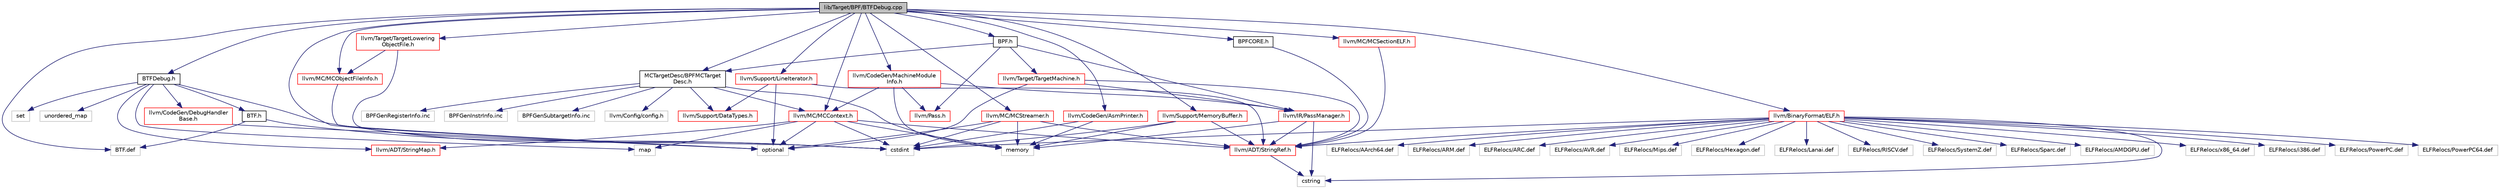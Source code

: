 digraph "lib/Target/BPF/BTFDebug.cpp"
{
 // LATEX_PDF_SIZE
  bgcolor="transparent";
  edge [fontname="Helvetica",fontsize="10",labelfontname="Helvetica",labelfontsize="10"];
  node [fontname="Helvetica",fontsize="10",shape=record];
  Node1 [label="lib/Target/BPF/BTFDebug.cpp",height=0.2,width=0.4,color="black", fillcolor="grey75", style="filled", fontcolor="black",tooltip=" "];
  Node1 -> Node2 [color="midnightblue",fontsize="10",style="solid",fontname="Helvetica"];
  Node2 [label="BTFDebug.h",height=0.2,width=0.4,color="black",URL="$BTFDebug_8h.html",tooltip=" "];
  Node2 -> Node3 [color="midnightblue",fontsize="10",style="solid",fontname="Helvetica"];
  Node3 [label="llvm/ADT/StringMap.h",height=0.2,width=0.4,color="red",URL="$ADT_2StringMap_8h.html",tooltip=" "];
  Node2 -> Node39 [color="midnightblue",fontsize="10",style="solid",fontname="Helvetica"];
  Node39 [label="llvm/CodeGen/DebugHandler\lBase.h",height=0.2,width=0.4,color="red",URL="$DebugHandlerBase_8h.html",tooltip=" "];
  Node39 -> Node16 [color="midnightblue",fontsize="10",style="solid",fontname="Helvetica"];
  Node16 [label="optional",height=0.2,width=0.4,color="grey75",tooltip=" "];
  Node2 -> Node9 [color="midnightblue",fontsize="10",style="solid",fontname="Helvetica"];
  Node9 [label="cstdint",height=0.2,width=0.4,color="grey75",tooltip=" "];
  Node2 -> Node104 [color="midnightblue",fontsize="10",style="solid",fontname="Helvetica"];
  Node104 [label="map",height=0.2,width=0.4,color="grey75",tooltip=" "];
  Node2 -> Node67 [color="midnightblue",fontsize="10",style="solid",fontname="Helvetica"];
  Node67 [label="set",height=0.2,width=0.4,color="grey75",tooltip=" "];
  Node2 -> Node159 [color="midnightblue",fontsize="10",style="solid",fontname="Helvetica"];
  Node159 [label="unordered_map",height=0.2,width=0.4,color="grey75",tooltip=" "];
  Node2 -> Node160 [color="midnightblue",fontsize="10",style="solid",fontname="Helvetica"];
  Node160 [label="BTF.h",height=0.2,width=0.4,color="black",URL="$BTF_8h.html",tooltip=" "];
  Node160 -> Node9 [color="midnightblue",fontsize="10",style="solid",fontname="Helvetica"];
  Node160 -> Node161 [color="midnightblue",fontsize="10",style="solid",fontname="Helvetica"];
  Node161 [label="BTF.def",height=0.2,width=0.4,color="grey75",tooltip=" "];
  Node1 -> Node162 [color="midnightblue",fontsize="10",style="solid",fontname="Helvetica"];
  Node162 [label="BPF.h",height=0.2,width=0.4,color="black",URL="$BPF_8h.html",tooltip=" "];
  Node162 -> Node163 [color="midnightblue",fontsize="10",style="solid",fontname="Helvetica"];
  Node163 [label="MCTargetDesc/BPFMCTarget\lDesc.h",height=0.2,width=0.4,color="black",URL="$BPFMCTargetDesc_8h.html",tooltip=" "];
  Node163 -> Node164 [color="midnightblue",fontsize="10",style="solid",fontname="Helvetica"];
  Node164 [label="llvm/Config/config.h",height=0.2,width=0.4,color="grey75",tooltip=" "];
  Node163 -> Node165 [color="midnightblue",fontsize="10",style="solid",fontname="Helvetica"];
  Node165 [label="llvm/MC/MCContext.h",height=0.2,width=0.4,color="red",URL="$MCContext_8h.html",tooltip=" "];
  Node165 -> Node3 [color="midnightblue",fontsize="10",style="solid",fontname="Helvetica"];
  Node165 -> Node5 [color="midnightblue",fontsize="10",style="solid",fontname="Helvetica"];
  Node5 [label="llvm/ADT/StringRef.h",height=0.2,width=0.4,color="red",URL="$StringRef_8h.html",tooltip=" "];
  Node5 -> Node22 [color="midnightblue",fontsize="10",style="solid",fontname="Helvetica"];
  Node22 [label="cstring",height=0.2,width=0.4,color="grey75",tooltip=" "];
  Node165 -> Node9 [color="midnightblue",fontsize="10",style="solid",fontname="Helvetica"];
  Node165 -> Node104 [color="midnightblue",fontsize="10",style="solid",fontname="Helvetica"];
  Node165 -> Node55 [color="midnightblue",fontsize="10",style="solid",fontname="Helvetica"];
  Node55 [label="memory",height=0.2,width=0.4,color="grey75",tooltip=" "];
  Node165 -> Node16 [color="midnightblue",fontsize="10",style="solid",fontname="Helvetica"];
  Node163 -> Node33 [color="midnightblue",fontsize="10",style="solid",fontname="Helvetica"];
  Node33 [label="llvm/Support/DataTypes.h",height=0.2,width=0.4,color="red",URL="$Support_2DataTypes_8h.html",tooltip=" "];
  Node163 -> Node55 [color="midnightblue",fontsize="10",style="solid",fontname="Helvetica"];
  Node163 -> Node185 [color="midnightblue",fontsize="10",style="solid",fontname="Helvetica"];
  Node185 [label="BPFGenRegisterInfo.inc",height=0.2,width=0.4,color="grey75",tooltip=" "];
  Node163 -> Node186 [color="midnightblue",fontsize="10",style="solid",fontname="Helvetica"];
  Node186 [label="BPFGenInstrInfo.inc",height=0.2,width=0.4,color="grey75",tooltip=" "];
  Node163 -> Node187 [color="midnightblue",fontsize="10",style="solid",fontname="Helvetica"];
  Node187 [label="BPFGenSubtargetInfo.inc",height=0.2,width=0.4,color="grey75",tooltip=" "];
  Node162 -> Node188 [color="midnightblue",fontsize="10",style="solid",fontname="Helvetica"];
  Node188 [label="llvm/IR/PassManager.h",height=0.2,width=0.4,color="red",URL="$PassManager_8h.html",tooltip=" "];
  Node188 -> Node5 [color="midnightblue",fontsize="10",style="solid",fontname="Helvetica"];
  Node188 -> Node22 [color="midnightblue",fontsize="10",style="solid",fontname="Helvetica"];
  Node188 -> Node55 [color="midnightblue",fontsize="10",style="solid",fontname="Helvetica"];
  Node162 -> Node217 [color="midnightblue",fontsize="10",style="solid",fontname="Helvetica"];
  Node217 [label="llvm/Pass.h",height=0.2,width=0.4,color="red",URL="$Pass_8h.html",tooltip=" "];
  Node162 -> Node224 [color="midnightblue",fontsize="10",style="solid",fontname="Helvetica"];
  Node224 [label="llvm/Target/TargetMachine.h",height=0.2,width=0.4,color="red",URL="$Target_2TargetMachine_8h.html",tooltip=" "];
  Node224 -> Node5 [color="midnightblue",fontsize="10",style="solid",fontname="Helvetica"];
  Node224 -> Node188 [color="midnightblue",fontsize="10",style="solid",fontname="Helvetica"];
  Node224 -> Node16 [color="midnightblue",fontsize="10",style="solid",fontname="Helvetica"];
  Node1 -> Node231 [color="midnightblue",fontsize="10",style="solid",fontname="Helvetica"];
  Node231 [label="BPFCORE.h",height=0.2,width=0.4,color="black",URL="$BPFCORE_8h.html",tooltip=" "];
  Node231 -> Node5 [color="midnightblue",fontsize="10",style="solid",fontname="Helvetica"];
  Node1 -> Node163 [color="midnightblue",fontsize="10",style="solid",fontname="Helvetica"];
  Node1 -> Node232 [color="midnightblue",fontsize="10",style="solid",fontname="Helvetica"];
  Node232 [label="llvm/BinaryFormat/ELF.h",height=0.2,width=0.4,color="red",URL="$BinaryFormat_2ELF_8h.html",tooltip=" "];
  Node232 -> Node5 [color="midnightblue",fontsize="10",style="solid",fontname="Helvetica"];
  Node232 -> Node9 [color="midnightblue",fontsize="10",style="solid",fontname="Helvetica"];
  Node232 -> Node22 [color="midnightblue",fontsize="10",style="solid",fontname="Helvetica"];
  Node232 -> Node233 [color="midnightblue",fontsize="10",style="solid",fontname="Helvetica"];
  Node233 [label="ELFRelocs/x86_64.def",height=0.2,width=0.4,color="grey75",tooltip=" "];
  Node232 -> Node234 [color="midnightblue",fontsize="10",style="solid",fontname="Helvetica"];
  Node234 [label="ELFRelocs/i386.def",height=0.2,width=0.4,color="grey75",tooltip=" "];
  Node232 -> Node235 [color="midnightblue",fontsize="10",style="solid",fontname="Helvetica"];
  Node235 [label="ELFRelocs/PowerPC.def",height=0.2,width=0.4,color="grey75",tooltip=" "];
  Node232 -> Node236 [color="midnightblue",fontsize="10",style="solid",fontname="Helvetica"];
  Node236 [label="ELFRelocs/PowerPC64.def",height=0.2,width=0.4,color="grey75",tooltip=" "];
  Node232 -> Node237 [color="midnightblue",fontsize="10",style="solid",fontname="Helvetica"];
  Node237 [label="ELFRelocs/AArch64.def",height=0.2,width=0.4,color="grey75",tooltip=" "];
  Node232 -> Node238 [color="midnightblue",fontsize="10",style="solid",fontname="Helvetica"];
  Node238 [label="ELFRelocs/ARM.def",height=0.2,width=0.4,color="grey75",tooltip=" "];
  Node232 -> Node239 [color="midnightblue",fontsize="10",style="solid",fontname="Helvetica"];
  Node239 [label="ELFRelocs/ARC.def",height=0.2,width=0.4,color="grey75",tooltip=" "];
  Node232 -> Node240 [color="midnightblue",fontsize="10",style="solid",fontname="Helvetica"];
  Node240 [label="ELFRelocs/AVR.def",height=0.2,width=0.4,color="grey75",tooltip=" "];
  Node232 -> Node241 [color="midnightblue",fontsize="10",style="solid",fontname="Helvetica"];
  Node241 [label="ELFRelocs/Mips.def",height=0.2,width=0.4,color="grey75",tooltip=" "];
  Node232 -> Node242 [color="midnightblue",fontsize="10",style="solid",fontname="Helvetica"];
  Node242 [label="ELFRelocs/Hexagon.def",height=0.2,width=0.4,color="grey75",tooltip=" "];
  Node232 -> Node243 [color="midnightblue",fontsize="10",style="solid",fontname="Helvetica"];
  Node243 [label="ELFRelocs/Lanai.def",height=0.2,width=0.4,color="grey75",tooltip=" "];
  Node232 -> Node244 [color="midnightblue",fontsize="10",style="solid",fontname="Helvetica"];
  Node244 [label="ELFRelocs/RISCV.def",height=0.2,width=0.4,color="grey75",tooltip=" "];
  Node232 -> Node245 [color="midnightblue",fontsize="10",style="solid",fontname="Helvetica"];
  Node245 [label="ELFRelocs/SystemZ.def",height=0.2,width=0.4,color="grey75",tooltip=" "];
  Node232 -> Node246 [color="midnightblue",fontsize="10",style="solid",fontname="Helvetica"];
  Node246 [label="ELFRelocs/Sparc.def",height=0.2,width=0.4,color="grey75",tooltip=" "];
  Node232 -> Node247 [color="midnightblue",fontsize="10",style="solid",fontname="Helvetica"];
  Node247 [label="ELFRelocs/AMDGPU.def",height=0.2,width=0.4,color="grey75",tooltip=" "];
  Node1 -> Node256 [color="midnightblue",fontsize="10",style="solid",fontname="Helvetica"];
  Node256 [label="llvm/CodeGen/AsmPrinter.h",height=0.2,width=0.4,color="red",URL="$AsmPrinter_8h.html",tooltip=" "];
  Node256 -> Node9 [color="midnightblue",fontsize="10",style="solid",fontname="Helvetica"];
  Node256 -> Node55 [color="midnightblue",fontsize="10",style="solid",fontname="Helvetica"];
  Node1 -> Node271 [color="midnightblue",fontsize="10",style="solid",fontname="Helvetica"];
  Node271 [label="llvm/CodeGen/MachineModule\lInfo.h",height=0.2,width=0.4,color="red",URL="$MachineModuleInfo_8h.html",tooltip=" "];
  Node271 -> Node188 [color="midnightblue",fontsize="10",style="solid",fontname="Helvetica"];
  Node271 -> Node165 [color="midnightblue",fontsize="10",style="solid",fontname="Helvetica"];
  Node271 -> Node217 [color="midnightblue",fontsize="10",style="solid",fontname="Helvetica"];
  Node271 -> Node55 [color="midnightblue",fontsize="10",style="solid",fontname="Helvetica"];
  Node1 -> Node165 [color="midnightblue",fontsize="10",style="solid",fontname="Helvetica"];
  Node1 -> Node272 [color="midnightblue",fontsize="10",style="solid",fontname="Helvetica"];
  Node272 [label="llvm/MC/MCObjectFileInfo.h",height=0.2,width=0.4,color="red",URL="$MCObjectFileInfo_8h.html",tooltip=" "];
  Node272 -> Node16 [color="midnightblue",fontsize="10",style="solid",fontname="Helvetica"];
  Node1 -> Node275 [color="midnightblue",fontsize="10",style="solid",fontname="Helvetica"];
  Node275 [label="llvm/MC/MCSectionELF.h",height=0.2,width=0.4,color="red",URL="$MCSectionELF_8h.html",tooltip=" "];
  Node275 -> Node5 [color="midnightblue",fontsize="10",style="solid",fontname="Helvetica"];
  Node1 -> Node277 [color="midnightblue",fontsize="10",style="solid",fontname="Helvetica"];
  Node277 [label="llvm/MC/MCStreamer.h",height=0.2,width=0.4,color="red",URL="$MCStreamer_8h.html",tooltip=" "];
  Node277 -> Node5 [color="midnightblue",fontsize="10",style="solid",fontname="Helvetica"];
  Node277 -> Node9 [color="midnightblue",fontsize="10",style="solid",fontname="Helvetica"];
  Node277 -> Node55 [color="midnightblue",fontsize="10",style="solid",fontname="Helvetica"];
  Node277 -> Node16 [color="midnightblue",fontsize="10",style="solid",fontname="Helvetica"];
  Node1 -> Node287 [color="midnightblue",fontsize="10",style="solid",fontname="Helvetica"];
  Node287 [label="llvm/Support/LineIterator.h",height=0.2,width=0.4,color="red",URL="$LineIterator_8h.html",tooltip=" "];
  Node287 -> Node5 [color="midnightblue",fontsize="10",style="solid",fontname="Helvetica"];
  Node287 -> Node33 [color="midnightblue",fontsize="10",style="solid",fontname="Helvetica"];
  Node287 -> Node16 [color="midnightblue",fontsize="10",style="solid",fontname="Helvetica"];
  Node1 -> Node289 [color="midnightblue",fontsize="10",style="solid",fontname="Helvetica"];
  Node289 [label="llvm/Support/MemoryBuffer.h",height=0.2,width=0.4,color="red",URL="$MemoryBuffer_8h.html",tooltip=" "];
  Node289 -> Node5 [color="midnightblue",fontsize="10",style="solid",fontname="Helvetica"];
  Node289 -> Node9 [color="midnightblue",fontsize="10",style="solid",fontname="Helvetica"];
  Node289 -> Node55 [color="midnightblue",fontsize="10",style="solid",fontname="Helvetica"];
  Node1 -> Node290 [color="midnightblue",fontsize="10",style="solid",fontname="Helvetica"];
  Node290 [label="llvm/Target/TargetLowering\lObjectFile.h",height=0.2,width=0.4,color="red",URL="$TargetLoweringObjectFile_8h.html",tooltip=" "];
  Node290 -> Node272 [color="midnightblue",fontsize="10",style="solid",fontname="Helvetica"];
  Node290 -> Node9 [color="midnightblue",fontsize="10",style="solid",fontname="Helvetica"];
  Node1 -> Node16 [color="midnightblue",fontsize="10",style="solid",fontname="Helvetica"];
  Node1 -> Node161 [color="midnightblue",fontsize="10",style="solid",fontname="Helvetica"];
}
